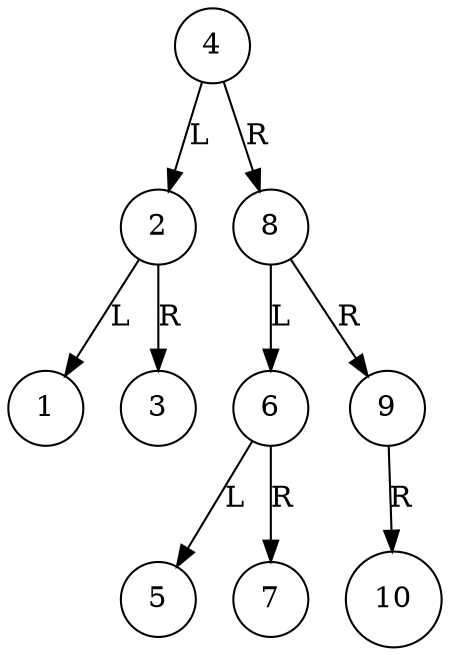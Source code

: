 digraph G{
node [shape=circle];
"2595699072592"[label="4"];
"2595699054624"[label="2"];
"2595699060928"[label="1"];
"2595699072432"[label="3"];
"2595699055472"[label="8"];
"2595699055152"[label="6"];
"2595699054992"[label="5"];
"2595699055312"[label="7"];
"2595699055632"[label="9"];
"2595699072880"[label="10"];
"2595699072592" -> "2595699054624" [label = "L"];
"2595699072592" -> "2595699055472" [label = "R"];
"2595699054624" -> "2595699060928" [label = "L"];
"2595699054624" -> "2595699072432" [label = "R"];
"2595699055472" -> "2595699055152" [label = "L"];
"2595699055472" -> "2595699055632" [label = "R"];
"2595699055152" -> "2595699054992" [label = "L"];
"2595699055152" -> "2595699055312" [label = "R"];
"2595699055632" -> "2595699072880" [label = "R"];
}

